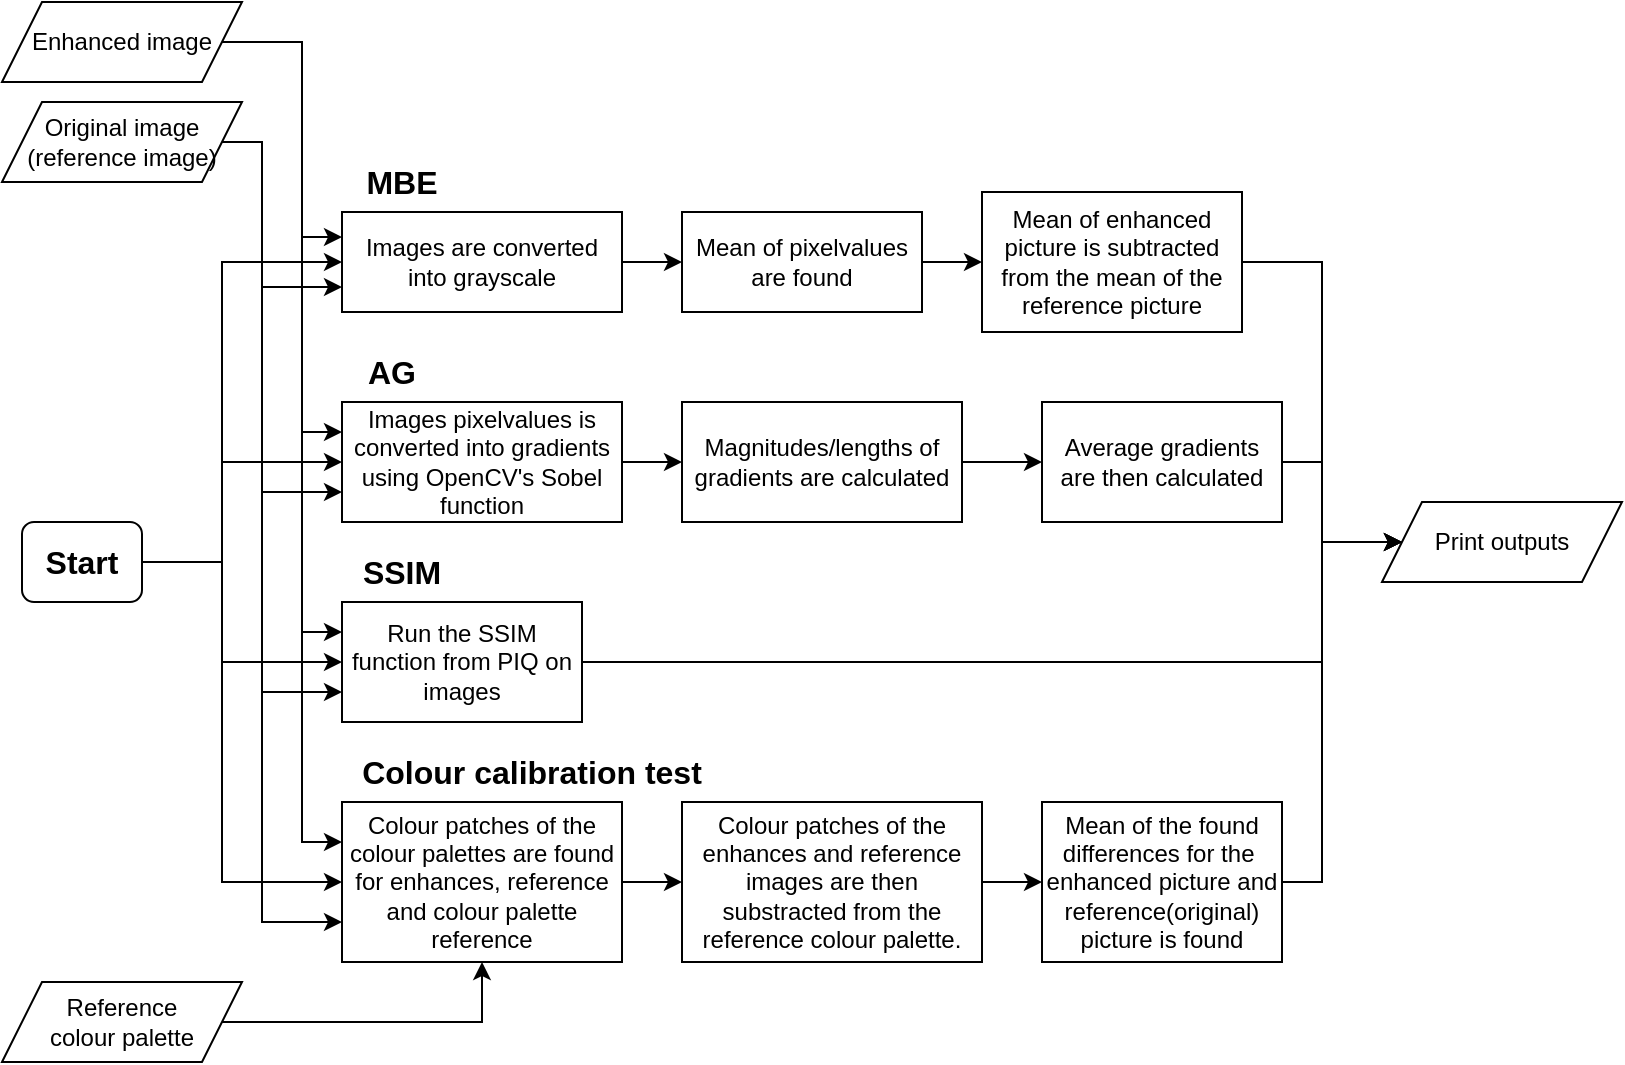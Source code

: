 <mxfile version="24.8.6">
  <diagram name="Page-1" id="Zw4oEnmLLj-X5M-AR3wh">
    <mxGraphModel dx="317" dy="630" grid="1" gridSize="10" guides="1" tooltips="1" connect="1" arrows="1" fold="1" page="1" pageScale="1" pageWidth="850" pageHeight="1100" math="0" shadow="0">
      <root>
        <mxCell id="0" />
        <mxCell id="1" parent="0" />
        <mxCell id="jCQcz_GCoctiAkjDmrNC-15" style="edgeStyle=orthogonalEdgeStyle;rounded=0;orthogonalLoop=1;jettySize=auto;html=1;exitX=1;exitY=0.5;exitDx=0;exitDy=0;entryX=0;entryY=0.75;entryDx=0;entryDy=0;" edge="1" parent="1" source="jCQcz_GCoctiAkjDmrNC-1" target="jCQcz_GCoctiAkjDmrNC-6">
          <mxGeometry relative="1" as="geometry">
            <Array as="points">
              <mxPoint x="160" y="80" />
              <mxPoint x="160" y="153" />
            </Array>
          </mxGeometry>
        </mxCell>
        <mxCell id="jCQcz_GCoctiAkjDmrNC-24" style="edgeStyle=orthogonalEdgeStyle;rounded=0;orthogonalLoop=1;jettySize=auto;html=1;exitX=1;exitY=0.5;exitDx=0;exitDy=0;entryX=0;entryY=0.75;entryDx=0;entryDy=0;" edge="1" parent="1" source="jCQcz_GCoctiAkjDmrNC-1" target="jCQcz_GCoctiAkjDmrNC-16">
          <mxGeometry relative="1" as="geometry">
            <Array as="points">
              <mxPoint x="160" y="80" />
              <mxPoint x="160" y="255" />
            </Array>
          </mxGeometry>
        </mxCell>
        <mxCell id="jCQcz_GCoctiAkjDmrNC-28" style="edgeStyle=orthogonalEdgeStyle;rounded=0;orthogonalLoop=1;jettySize=auto;html=1;exitX=1;exitY=0.5;exitDx=0;exitDy=0;entryX=0;entryY=0.75;entryDx=0;entryDy=0;" edge="1" parent="1" source="jCQcz_GCoctiAkjDmrNC-1" target="jCQcz_GCoctiAkjDmrNC-26">
          <mxGeometry relative="1" as="geometry">
            <Array as="points">
              <mxPoint x="160" y="80" />
              <mxPoint x="160" y="355" />
            </Array>
          </mxGeometry>
        </mxCell>
        <mxCell id="jCQcz_GCoctiAkjDmrNC-39" style="edgeStyle=orthogonalEdgeStyle;rounded=0;orthogonalLoop=1;jettySize=auto;html=1;exitX=1;exitY=0.5;exitDx=0;exitDy=0;entryX=0;entryY=0.75;entryDx=0;entryDy=0;" edge="1" parent="1" source="jCQcz_GCoctiAkjDmrNC-1" target="jCQcz_GCoctiAkjDmrNC-31">
          <mxGeometry relative="1" as="geometry">
            <Array as="points">
              <mxPoint x="160" y="80" />
              <mxPoint x="160" y="470" />
            </Array>
          </mxGeometry>
        </mxCell>
        <mxCell id="jCQcz_GCoctiAkjDmrNC-1" value="Original image&lt;br&gt;(reference image)" style="shape=parallelogram;perimeter=parallelogramPerimeter;whiteSpace=wrap;html=1;fixedSize=1;" vertex="1" parent="1">
          <mxGeometry x="30" y="60" width="120" height="40" as="geometry" />
        </mxCell>
        <mxCell id="jCQcz_GCoctiAkjDmrNC-14" style="edgeStyle=orthogonalEdgeStyle;rounded=0;orthogonalLoop=1;jettySize=auto;html=1;exitX=1;exitY=0.5;exitDx=0;exitDy=0;entryX=0;entryY=0.25;entryDx=0;entryDy=0;" edge="1" parent="1" source="jCQcz_GCoctiAkjDmrNC-2" target="jCQcz_GCoctiAkjDmrNC-6">
          <mxGeometry relative="1" as="geometry">
            <Array as="points">
              <mxPoint x="180" y="30" />
              <mxPoint x="180" y="128" />
            </Array>
          </mxGeometry>
        </mxCell>
        <mxCell id="jCQcz_GCoctiAkjDmrNC-23" style="edgeStyle=orthogonalEdgeStyle;rounded=0;orthogonalLoop=1;jettySize=auto;html=1;exitX=1;exitY=0.5;exitDx=0;exitDy=0;entryX=0;entryY=0.25;entryDx=0;entryDy=0;" edge="1" parent="1" source="jCQcz_GCoctiAkjDmrNC-2" target="jCQcz_GCoctiAkjDmrNC-16">
          <mxGeometry relative="1" as="geometry">
            <Array as="points">
              <mxPoint x="180" y="30" />
              <mxPoint x="180" y="225" />
            </Array>
          </mxGeometry>
        </mxCell>
        <mxCell id="jCQcz_GCoctiAkjDmrNC-27" style="edgeStyle=orthogonalEdgeStyle;rounded=0;orthogonalLoop=1;jettySize=auto;html=1;exitX=1;exitY=0.5;exitDx=0;exitDy=0;entryX=0;entryY=0.25;entryDx=0;entryDy=0;" edge="1" parent="1" source="jCQcz_GCoctiAkjDmrNC-2" target="jCQcz_GCoctiAkjDmrNC-26">
          <mxGeometry relative="1" as="geometry">
            <Array as="points">
              <mxPoint x="180" y="30" />
              <mxPoint x="180" y="325" />
            </Array>
          </mxGeometry>
        </mxCell>
        <mxCell id="jCQcz_GCoctiAkjDmrNC-40" style="edgeStyle=orthogonalEdgeStyle;rounded=0;orthogonalLoop=1;jettySize=auto;html=1;exitX=1;exitY=0.5;exitDx=0;exitDy=0;entryX=0;entryY=0.25;entryDx=0;entryDy=0;" edge="1" parent="1" source="jCQcz_GCoctiAkjDmrNC-2" target="jCQcz_GCoctiAkjDmrNC-31">
          <mxGeometry relative="1" as="geometry">
            <Array as="points">
              <mxPoint x="180" y="30" />
              <mxPoint x="180" y="430" />
            </Array>
          </mxGeometry>
        </mxCell>
        <mxCell id="jCQcz_GCoctiAkjDmrNC-2" value="Enhanced image" style="shape=parallelogram;perimeter=parallelogramPerimeter;whiteSpace=wrap;html=1;fixedSize=1;" vertex="1" parent="1">
          <mxGeometry x="30" y="10" width="120" height="40" as="geometry" />
        </mxCell>
        <mxCell id="jCQcz_GCoctiAkjDmrNC-13" style="edgeStyle=orthogonalEdgeStyle;rounded=0;orthogonalLoop=1;jettySize=auto;html=1;exitX=1;exitY=0.5;exitDx=0;exitDy=0;entryX=0;entryY=0.5;entryDx=0;entryDy=0;" edge="1" parent="1" source="jCQcz_GCoctiAkjDmrNC-5" target="jCQcz_GCoctiAkjDmrNC-6">
          <mxGeometry relative="1" as="geometry">
            <Array as="points">
              <mxPoint x="140" y="290" />
              <mxPoint x="140" y="140" />
            </Array>
          </mxGeometry>
        </mxCell>
        <mxCell id="jCQcz_GCoctiAkjDmrNC-25" style="edgeStyle=orthogonalEdgeStyle;rounded=0;orthogonalLoop=1;jettySize=auto;html=1;exitX=1;exitY=0.5;exitDx=0;exitDy=0;entryX=0;entryY=0.5;entryDx=0;entryDy=0;" edge="1" parent="1" source="jCQcz_GCoctiAkjDmrNC-5" target="jCQcz_GCoctiAkjDmrNC-16">
          <mxGeometry relative="1" as="geometry">
            <Array as="points">
              <mxPoint x="140" y="290" />
              <mxPoint x="140" y="240" />
            </Array>
          </mxGeometry>
        </mxCell>
        <mxCell id="jCQcz_GCoctiAkjDmrNC-29" style="edgeStyle=orthogonalEdgeStyle;rounded=0;orthogonalLoop=1;jettySize=auto;html=1;exitX=1;exitY=0.5;exitDx=0;exitDy=0;entryX=0;entryY=0.5;entryDx=0;entryDy=0;" edge="1" parent="1" source="jCQcz_GCoctiAkjDmrNC-5" target="jCQcz_GCoctiAkjDmrNC-26">
          <mxGeometry relative="1" as="geometry">
            <Array as="points">
              <mxPoint x="140" y="290" />
              <mxPoint x="140" y="340" />
            </Array>
          </mxGeometry>
        </mxCell>
        <mxCell id="jCQcz_GCoctiAkjDmrNC-38" style="edgeStyle=orthogonalEdgeStyle;rounded=0;orthogonalLoop=1;jettySize=auto;html=1;exitX=1;exitY=0.5;exitDx=0;exitDy=0;entryX=0;entryY=0.5;entryDx=0;entryDy=0;" edge="1" parent="1" source="jCQcz_GCoctiAkjDmrNC-5" target="jCQcz_GCoctiAkjDmrNC-31">
          <mxGeometry relative="1" as="geometry">
            <Array as="points">
              <mxPoint x="140" y="290" />
              <mxPoint x="140" y="450" />
            </Array>
          </mxGeometry>
        </mxCell>
        <mxCell id="jCQcz_GCoctiAkjDmrNC-5" value="&lt;b&gt;&lt;font style=&quot;font-size: 16px;&quot;&gt;Start&lt;/font&gt;&lt;/b&gt;" style="rounded=1;whiteSpace=wrap;html=1;" vertex="1" parent="1">
          <mxGeometry x="40" y="270" width="60" height="40" as="geometry" />
        </mxCell>
        <mxCell id="jCQcz_GCoctiAkjDmrNC-8" value="" style="edgeStyle=orthogonalEdgeStyle;rounded=0;orthogonalLoop=1;jettySize=auto;html=1;" edge="1" parent="1" source="jCQcz_GCoctiAkjDmrNC-6" target="jCQcz_GCoctiAkjDmrNC-7">
          <mxGeometry relative="1" as="geometry" />
        </mxCell>
        <mxCell id="jCQcz_GCoctiAkjDmrNC-6" value="Images are converted into grayscale" style="rounded=0;whiteSpace=wrap;html=1;" vertex="1" parent="1">
          <mxGeometry x="200" y="115" width="140" height="50" as="geometry" />
        </mxCell>
        <mxCell id="jCQcz_GCoctiAkjDmrNC-10" value="" style="edgeStyle=orthogonalEdgeStyle;rounded=0;orthogonalLoop=1;jettySize=auto;html=1;" edge="1" parent="1" source="jCQcz_GCoctiAkjDmrNC-7" target="jCQcz_GCoctiAkjDmrNC-9">
          <mxGeometry relative="1" as="geometry" />
        </mxCell>
        <mxCell id="jCQcz_GCoctiAkjDmrNC-7" value="Mean of pixelvalues are found" style="whiteSpace=wrap;html=1;rounded=0;" vertex="1" parent="1">
          <mxGeometry x="370" y="115" width="120" height="50" as="geometry" />
        </mxCell>
        <mxCell id="jCQcz_GCoctiAkjDmrNC-12" style="edgeStyle=orthogonalEdgeStyle;rounded=0;orthogonalLoop=1;jettySize=auto;html=1;exitX=1;exitY=0.5;exitDx=0;exitDy=0;entryX=0;entryY=0.5;entryDx=0;entryDy=0;" edge="1" parent="1" source="jCQcz_GCoctiAkjDmrNC-9" target="jCQcz_GCoctiAkjDmrNC-11">
          <mxGeometry relative="1" as="geometry">
            <Array as="points">
              <mxPoint x="690" y="140" />
              <mxPoint x="690" y="280" />
            </Array>
          </mxGeometry>
        </mxCell>
        <mxCell id="jCQcz_GCoctiAkjDmrNC-9" value="Mean of enhanced picture is subtracted from the mean of the reference picture" style="whiteSpace=wrap;html=1;rounded=0;" vertex="1" parent="1">
          <mxGeometry x="520" y="105" width="130" height="70" as="geometry" />
        </mxCell>
        <mxCell id="jCQcz_GCoctiAkjDmrNC-11" value="Print outputs" style="shape=parallelogram;perimeter=parallelogramPerimeter;whiteSpace=wrap;html=1;fixedSize=1;" vertex="1" parent="1">
          <mxGeometry x="720" y="260" width="120" height="40" as="geometry" />
        </mxCell>
        <mxCell id="jCQcz_GCoctiAkjDmrNC-18" value="" style="edgeStyle=orthogonalEdgeStyle;rounded=0;orthogonalLoop=1;jettySize=auto;html=1;" edge="1" parent="1" source="jCQcz_GCoctiAkjDmrNC-16" target="jCQcz_GCoctiAkjDmrNC-17">
          <mxGeometry relative="1" as="geometry" />
        </mxCell>
        <mxCell id="jCQcz_GCoctiAkjDmrNC-16" value="Images pixelvalues is converted into gradients using OpenCV&#39;s Sobel function" style="rounded=0;whiteSpace=wrap;html=1;" vertex="1" parent="1">
          <mxGeometry x="200" y="210" width="140" height="60" as="geometry" />
        </mxCell>
        <mxCell id="jCQcz_GCoctiAkjDmrNC-20" value="" style="edgeStyle=orthogonalEdgeStyle;rounded=0;orthogonalLoop=1;jettySize=auto;html=1;" edge="1" parent="1" source="jCQcz_GCoctiAkjDmrNC-17" target="jCQcz_GCoctiAkjDmrNC-19">
          <mxGeometry relative="1" as="geometry" />
        </mxCell>
        <mxCell id="jCQcz_GCoctiAkjDmrNC-17" value="Magnitudes/lengths of gradients are calculated" style="whiteSpace=wrap;html=1;rounded=0;" vertex="1" parent="1">
          <mxGeometry x="370" y="210" width="140" height="60" as="geometry" />
        </mxCell>
        <mxCell id="jCQcz_GCoctiAkjDmrNC-22" style="edgeStyle=orthogonalEdgeStyle;rounded=0;orthogonalLoop=1;jettySize=auto;html=1;exitX=1;exitY=0.5;exitDx=0;exitDy=0;entryX=0;entryY=0.5;entryDx=0;entryDy=0;" edge="1" parent="1" source="jCQcz_GCoctiAkjDmrNC-19" target="jCQcz_GCoctiAkjDmrNC-11">
          <mxGeometry relative="1" as="geometry">
            <Array as="points">
              <mxPoint x="690" y="240" />
              <mxPoint x="690" y="280" />
            </Array>
          </mxGeometry>
        </mxCell>
        <mxCell id="jCQcz_GCoctiAkjDmrNC-19" value="Average gradients &lt;br&gt;are then calculated" style="whiteSpace=wrap;html=1;rounded=0;" vertex="1" parent="1">
          <mxGeometry x="550" y="210" width="120" height="60" as="geometry" />
        </mxCell>
        <mxCell id="jCQcz_GCoctiAkjDmrNC-30" style="edgeStyle=orthogonalEdgeStyle;rounded=0;orthogonalLoop=1;jettySize=auto;html=1;exitX=1;exitY=0.5;exitDx=0;exitDy=0;entryX=0;entryY=0.5;entryDx=0;entryDy=0;" edge="1" parent="1" source="jCQcz_GCoctiAkjDmrNC-26" target="jCQcz_GCoctiAkjDmrNC-11">
          <mxGeometry relative="1" as="geometry">
            <Array as="points">
              <mxPoint x="690" y="340" />
              <mxPoint x="690" y="280" />
            </Array>
          </mxGeometry>
        </mxCell>
        <mxCell id="jCQcz_GCoctiAkjDmrNC-26" value="Run the SSIM function from PIQ on images" style="rounded=0;whiteSpace=wrap;html=1;" vertex="1" parent="1">
          <mxGeometry x="200" y="310" width="120" height="60" as="geometry" />
        </mxCell>
        <mxCell id="jCQcz_GCoctiAkjDmrNC-33" value="" style="edgeStyle=orthogonalEdgeStyle;rounded=0;orthogonalLoop=1;jettySize=auto;html=1;" edge="1" parent="1" source="jCQcz_GCoctiAkjDmrNC-31" target="jCQcz_GCoctiAkjDmrNC-32">
          <mxGeometry relative="1" as="geometry" />
        </mxCell>
        <mxCell id="jCQcz_GCoctiAkjDmrNC-31" value="Colour patches of the colour palettes are found for enhances, reference and colour palette reference" style="rounded=0;whiteSpace=wrap;html=1;" vertex="1" parent="1">
          <mxGeometry x="200" y="410" width="140" height="80" as="geometry" />
        </mxCell>
        <mxCell id="jCQcz_GCoctiAkjDmrNC-35" value="" style="edgeStyle=orthogonalEdgeStyle;rounded=0;orthogonalLoop=1;jettySize=auto;html=1;" edge="1" parent="1" source="jCQcz_GCoctiAkjDmrNC-32" target="jCQcz_GCoctiAkjDmrNC-34">
          <mxGeometry relative="1" as="geometry" />
        </mxCell>
        <mxCell id="jCQcz_GCoctiAkjDmrNC-32" value="Colour patches of the enhances and reference images are then substracted from the reference colour palette." style="whiteSpace=wrap;html=1;rounded=0;" vertex="1" parent="1">
          <mxGeometry x="370" y="410" width="150" height="80" as="geometry" />
        </mxCell>
        <mxCell id="jCQcz_GCoctiAkjDmrNC-36" style="edgeStyle=orthogonalEdgeStyle;rounded=0;orthogonalLoop=1;jettySize=auto;html=1;exitX=1;exitY=0.5;exitDx=0;exitDy=0;entryX=0;entryY=0.5;entryDx=0;entryDy=0;" edge="1" parent="1" source="jCQcz_GCoctiAkjDmrNC-34" target="jCQcz_GCoctiAkjDmrNC-11">
          <mxGeometry relative="1" as="geometry">
            <Array as="points">
              <mxPoint x="690" y="450" />
              <mxPoint x="690" y="280" />
            </Array>
          </mxGeometry>
        </mxCell>
        <mxCell id="jCQcz_GCoctiAkjDmrNC-34" value="Mean of the found differences for the&amp;nbsp; enhanced picture and reference(original) picture is found" style="whiteSpace=wrap;html=1;rounded=0;" vertex="1" parent="1">
          <mxGeometry x="550" y="410" width="120" height="80" as="geometry" />
        </mxCell>
        <mxCell id="jCQcz_GCoctiAkjDmrNC-42" style="edgeStyle=orthogonalEdgeStyle;rounded=0;orthogonalLoop=1;jettySize=auto;html=1;exitX=1;exitY=0.5;exitDx=0;exitDy=0;entryX=0.5;entryY=1;entryDx=0;entryDy=0;" edge="1" parent="1" source="jCQcz_GCoctiAkjDmrNC-41" target="jCQcz_GCoctiAkjDmrNC-31">
          <mxGeometry relative="1" as="geometry">
            <mxPoint x="230" y="520" as="targetPoint" />
          </mxGeometry>
        </mxCell>
        <mxCell id="jCQcz_GCoctiAkjDmrNC-41" value="Reference &lt;br&gt;colour palette" style="shape=parallelogram;perimeter=parallelogramPerimeter;whiteSpace=wrap;html=1;fixedSize=1;" vertex="1" parent="1">
          <mxGeometry x="30" y="500" width="120" height="40" as="geometry" />
        </mxCell>
        <mxCell id="jCQcz_GCoctiAkjDmrNC-44" value="&lt;span style=&quot;font-size: 16px;&quot;&gt;&lt;b&gt;MBE&lt;/b&gt;&lt;/span&gt;" style="text;html=1;align=center;verticalAlign=middle;whiteSpace=wrap;rounded=0;" vertex="1" parent="1">
          <mxGeometry x="200" y="85" width="60" height="30" as="geometry" />
        </mxCell>
        <mxCell id="jCQcz_GCoctiAkjDmrNC-45" value="&lt;font style=&quot;font-size: 16px;&quot;&gt;&lt;b&gt;AG&lt;/b&gt;&lt;/font&gt;" style="text;html=1;align=center;verticalAlign=middle;whiteSpace=wrap;rounded=0;" vertex="1" parent="1">
          <mxGeometry x="200" y="180" width="50" height="30" as="geometry" />
        </mxCell>
        <mxCell id="jCQcz_GCoctiAkjDmrNC-46" value="&lt;font style=&quot;font-size: 16px;&quot;&gt;&lt;b&gt;SSIM&lt;/b&gt;&lt;/font&gt;" style="text;html=1;align=center;verticalAlign=middle;whiteSpace=wrap;rounded=0;" vertex="1" parent="1">
          <mxGeometry x="200" y="280" width="60" height="30" as="geometry" />
        </mxCell>
        <mxCell id="jCQcz_GCoctiAkjDmrNC-47" value="&lt;font style=&quot;font-size: 16px;&quot;&gt;&lt;b&gt;Colour calibration test&lt;/b&gt;&lt;/font&gt;" style="text;html=1;align=center;verticalAlign=middle;whiteSpace=wrap;rounded=0;" vertex="1" parent="1">
          <mxGeometry x="200" y="380" width="190" height="30" as="geometry" />
        </mxCell>
      </root>
    </mxGraphModel>
  </diagram>
</mxfile>
